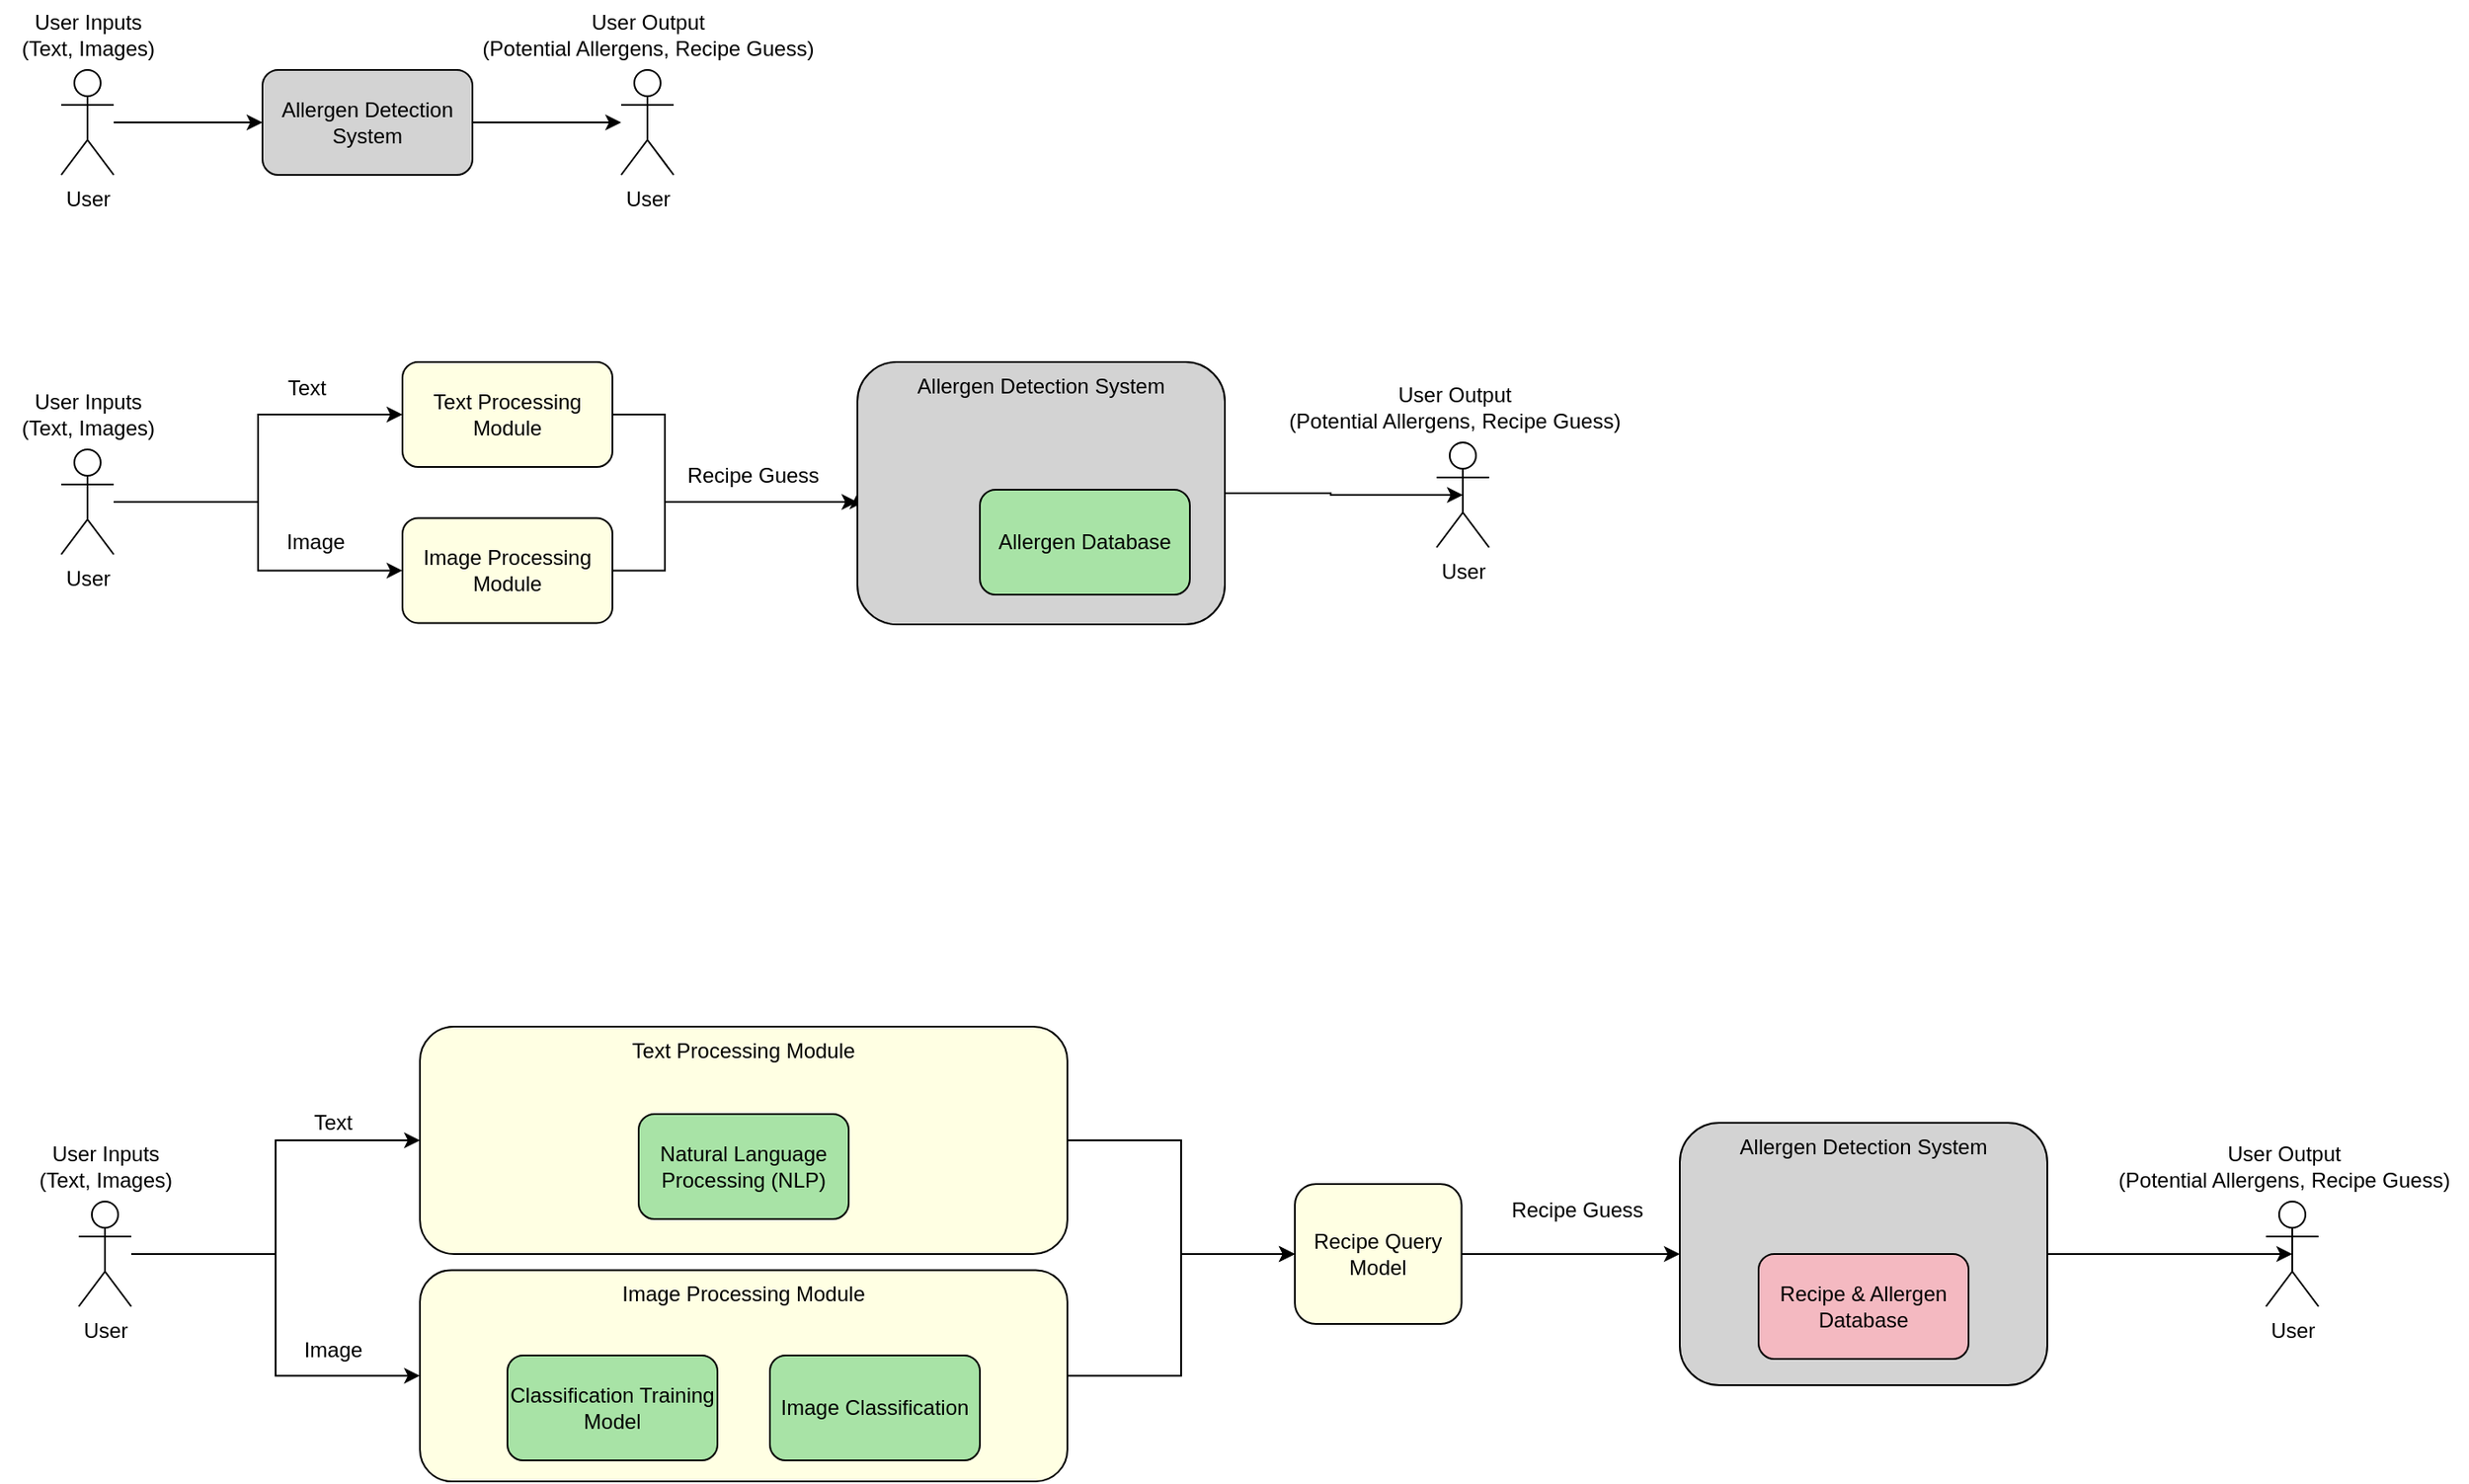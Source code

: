 <mxfile version="24.7.16">
  <diagram name="Page-1" id="Cf3LVYV3IRNGvJ8bjNK9">
    <mxGraphModel dx="1908" dy="1286" grid="1" gridSize="10" guides="1" tooltips="1" connect="1" arrows="1" fold="1" page="1" pageScale="1" pageWidth="850" pageHeight="1100" background="none" math="0" shadow="0">
      <root>
        <mxCell id="0" />
        <mxCell id="1" parent="0" />
        <mxCell id="Zk8h-keVInsy_jaAp7j8-1" value="&lt;div&gt;User Inputs&lt;/div&gt;&lt;div&gt;(Text, Images)&lt;br&gt;&lt;/div&gt;" style="text;html=1;align=center;verticalAlign=middle;resizable=0;points=[];autosize=1;strokeColor=none;fillColor=none;" parent="1" vertex="1">
          <mxGeometry x="70" y="183" width="100" height="40" as="geometry" />
        </mxCell>
        <mxCell id="Zk8h-keVInsy_jaAp7j8-5" style="edgeStyle=orthogonalEdgeStyle;rounded=0;orthogonalLoop=1;jettySize=auto;html=1;entryX=0;entryY=0.5;entryDx=0;entryDy=0;" parent="1" source="Zk8h-keVInsy_jaAp7j8-2" target="Zk8h-keVInsy_jaAp7j8-3" edge="1">
          <mxGeometry relative="1" as="geometry" />
        </mxCell>
        <mxCell id="Zk8h-keVInsy_jaAp7j8-2" value="User" style="shape=umlActor;verticalLabelPosition=bottom;verticalAlign=top;html=1;outlineConnect=0;" parent="1" vertex="1">
          <mxGeometry x="105" y="223" width="30" height="60" as="geometry" />
        </mxCell>
        <mxCell id="Zk8h-keVInsy_jaAp7j8-8" style="edgeStyle=orthogonalEdgeStyle;rounded=0;orthogonalLoop=1;jettySize=auto;html=1;" parent="1" source="Zk8h-keVInsy_jaAp7j8-3" target="Zk8h-keVInsy_jaAp7j8-6" edge="1">
          <mxGeometry relative="1" as="geometry" />
        </mxCell>
        <mxCell id="Zk8h-keVInsy_jaAp7j8-3" value="Allergen Detection System" style="rounded=1;whiteSpace=wrap;html=1;fillColor=#D3D3D3;" parent="1" vertex="1">
          <mxGeometry x="220" y="223" width="120" height="60" as="geometry" />
        </mxCell>
        <mxCell id="Zk8h-keVInsy_jaAp7j8-6" value="User" style="shape=umlActor;verticalLabelPosition=bottom;verticalAlign=top;html=1;outlineConnect=0;" parent="1" vertex="1">
          <mxGeometry x="425" y="223" width="30" height="60" as="geometry" />
        </mxCell>
        <mxCell id="Zk8h-keVInsy_jaAp7j8-10" value="&lt;div&gt;User Inputs&lt;/div&gt;&lt;div&gt;(Text, Images)&lt;br&gt;&lt;/div&gt;" style="text;html=1;align=center;verticalAlign=middle;resizable=0;points=[];autosize=1;strokeColor=none;fillColor=none;" parent="1" vertex="1">
          <mxGeometry x="70" y="400" width="100" height="40" as="geometry" />
        </mxCell>
        <mxCell id="Lg2Q8IWw4Lxlc7aP8mto-7" style="edgeStyle=orthogonalEdgeStyle;rounded=0;orthogonalLoop=1;jettySize=auto;html=1;entryX=0;entryY=0.5;entryDx=0;entryDy=0;" edge="1" parent="1" source="Zk8h-keVInsy_jaAp7j8-12" target="Lg2Q8IWw4Lxlc7aP8mto-5">
          <mxGeometry relative="1" as="geometry" />
        </mxCell>
        <mxCell id="Lg2Q8IWw4Lxlc7aP8mto-9" style="edgeStyle=orthogonalEdgeStyle;rounded=0;orthogonalLoop=1;jettySize=auto;html=1;" edge="1" parent="1" source="Zk8h-keVInsy_jaAp7j8-12" target="Lg2Q8IWw4Lxlc7aP8mto-6">
          <mxGeometry relative="1" as="geometry" />
        </mxCell>
        <mxCell id="Zk8h-keVInsy_jaAp7j8-12" value="User" style="shape=umlActor;verticalLabelPosition=bottom;verticalAlign=top;html=1;outlineConnect=0;" parent="1" vertex="1">
          <mxGeometry x="105" y="440" width="30" height="60" as="geometry" />
        </mxCell>
        <mxCell id="Zk8h-keVInsy_jaAp7j8-15" value="User" style="shape=umlActor;verticalLabelPosition=bottom;verticalAlign=top;html=1;outlineConnect=0;" parent="1" vertex="1">
          <mxGeometry x="891" y="436" width="30" height="60" as="geometry" />
        </mxCell>
        <mxCell id="Lg2Q8IWw4Lxlc7aP8mto-2" value="&lt;div&gt;User Output&lt;/div&gt;&lt;div&gt;(Potential Allergens, Recipe Guess)&lt;br&gt;&lt;/div&gt;" style="text;html=1;align=center;verticalAlign=middle;resizable=0;points=[];autosize=1;strokeColor=none;fillColor=none;" vertex="1" parent="1">
          <mxGeometry x="335" y="183" width="210" height="40" as="geometry" />
        </mxCell>
        <mxCell id="Lg2Q8IWw4Lxlc7aP8mto-3" value="&lt;div&gt;User Output&lt;/div&gt;&lt;div&gt;(Potential Allergens, Recipe Guess)&lt;br&gt;&lt;/div&gt;" style="text;html=1;align=center;verticalAlign=middle;resizable=0;points=[];autosize=1;strokeColor=none;fillColor=none;" vertex="1" parent="1">
          <mxGeometry x="796" y="396" width="210" height="40" as="geometry" />
        </mxCell>
        <mxCell id="Lg2Q8IWw4Lxlc7aP8mto-12" style="edgeStyle=orthogonalEdgeStyle;rounded=0;orthogonalLoop=1;jettySize=auto;html=1;entryX=0;entryY=0.5;entryDx=0;entryDy=0;" edge="1" parent="1" source="Lg2Q8IWw4Lxlc7aP8mto-5" target="Lg2Q8IWw4Lxlc7aP8mto-11">
          <mxGeometry relative="1" as="geometry">
            <Array as="points">
              <mxPoint x="450" y="420" />
              <mxPoint x="450" y="470" />
            </Array>
          </mxGeometry>
        </mxCell>
        <mxCell id="Lg2Q8IWw4Lxlc7aP8mto-5" value="Text Processing Module" style="rounded=1;whiteSpace=wrap;html=1;fillColor=#FFFFE3;" vertex="1" parent="1">
          <mxGeometry x="300" y="390" width="120" height="60" as="geometry" />
        </mxCell>
        <mxCell id="Lg2Q8IWw4Lxlc7aP8mto-13" style="edgeStyle=orthogonalEdgeStyle;rounded=0;orthogonalLoop=1;jettySize=auto;html=1;" edge="1" parent="1" source="Lg2Q8IWw4Lxlc7aP8mto-6" target="Lg2Q8IWw4Lxlc7aP8mto-11">
          <mxGeometry relative="1" as="geometry">
            <Array as="points">
              <mxPoint x="450" y="509" />
              <mxPoint x="450" y="470" />
            </Array>
          </mxGeometry>
        </mxCell>
        <mxCell id="Lg2Q8IWw4Lxlc7aP8mto-6" value="Image Processing Module" style="rounded=1;whiteSpace=wrap;html=1;fillColor=#FFFFE3;" vertex="1" parent="1">
          <mxGeometry x="300" y="479.2" width="120" height="60" as="geometry" />
        </mxCell>
        <mxCell id="Lg2Q8IWw4Lxlc7aP8mto-8" value="&lt;div&gt;Text&lt;/div&gt;" style="text;html=1;align=center;verticalAlign=middle;resizable=0;points=[];autosize=1;strokeColor=none;fillColor=none;" vertex="1" parent="1">
          <mxGeometry x="220" y="390" width="50" height="30" as="geometry" />
        </mxCell>
        <mxCell id="Lg2Q8IWw4Lxlc7aP8mto-10" value="Image" style="text;html=1;align=center;verticalAlign=middle;resizable=0;points=[];autosize=1;strokeColor=none;fillColor=none;" vertex="1" parent="1">
          <mxGeometry x="220" y="478" width="60" height="30" as="geometry" />
        </mxCell>
        <mxCell id="Lg2Q8IWw4Lxlc7aP8mto-11" value="Allergen Detection System" style="rounded=1;whiteSpace=wrap;html=1;fillColor=#D3D3D3;verticalAlign=top;" vertex="1" parent="1">
          <mxGeometry x="560" y="390" width="210" height="150" as="geometry" />
        </mxCell>
        <mxCell id="Lg2Q8IWw4Lxlc7aP8mto-14" value="Recipe Guess" style="text;html=1;align=center;verticalAlign=middle;resizable=0;points=[];autosize=1;strokeColor=none;fillColor=none;" vertex="1" parent="1">
          <mxGeometry x="450" y="440" width="100" height="30" as="geometry" />
        </mxCell>
        <mxCell id="Lg2Q8IWw4Lxlc7aP8mto-15" value="Allergen Database" style="rounded=1;whiteSpace=wrap;html=1;fillColor=#a8e3a6;" vertex="1" parent="1">
          <mxGeometry x="630" y="463" width="120" height="60" as="geometry" />
        </mxCell>
        <mxCell id="Lg2Q8IWw4Lxlc7aP8mto-16" style="edgeStyle=orthogonalEdgeStyle;rounded=0;orthogonalLoop=1;jettySize=auto;html=1;entryX=0.5;entryY=0.5;entryDx=0;entryDy=0;entryPerimeter=0;" edge="1" parent="1" source="Lg2Q8IWw4Lxlc7aP8mto-11" target="Zk8h-keVInsy_jaAp7j8-15">
          <mxGeometry relative="1" as="geometry" />
        </mxCell>
        <mxCell id="Lg2Q8IWw4Lxlc7aP8mto-18" value="&lt;div&gt;User Inputs&lt;/div&gt;&lt;div&gt;(Text, Images)&lt;br&gt;&lt;/div&gt;" style="text;html=1;align=center;verticalAlign=middle;resizable=0;points=[];autosize=1;strokeColor=none;fillColor=none;" vertex="1" parent="1">
          <mxGeometry x="80" y="830" width="100" height="40" as="geometry" />
        </mxCell>
        <mxCell id="Lg2Q8IWw4Lxlc7aP8mto-19" style="edgeStyle=orthogonalEdgeStyle;rounded=0;orthogonalLoop=1;jettySize=auto;html=1;entryX=0;entryY=0.5;entryDx=0;entryDy=0;" edge="1" parent="1" source="Lg2Q8IWw4Lxlc7aP8mto-21" target="Lg2Q8IWw4Lxlc7aP8mto-25">
          <mxGeometry relative="1" as="geometry" />
        </mxCell>
        <mxCell id="Lg2Q8IWw4Lxlc7aP8mto-20" style="edgeStyle=orthogonalEdgeStyle;rounded=0;orthogonalLoop=1;jettySize=auto;html=1;" edge="1" parent="1" source="Lg2Q8IWw4Lxlc7aP8mto-21" target="Lg2Q8IWw4Lxlc7aP8mto-27">
          <mxGeometry relative="1" as="geometry" />
        </mxCell>
        <mxCell id="Lg2Q8IWw4Lxlc7aP8mto-21" value="User" style="shape=umlActor;verticalLabelPosition=bottom;verticalAlign=top;html=1;outlineConnect=0;" vertex="1" parent="1">
          <mxGeometry x="115" y="870" width="30" height="60" as="geometry" />
        </mxCell>
        <mxCell id="Lg2Q8IWw4Lxlc7aP8mto-22" value="User" style="shape=umlActor;verticalLabelPosition=bottom;verticalAlign=top;html=1;outlineConnect=0;" vertex="1" parent="1">
          <mxGeometry x="1365" y="870" width="30" height="60" as="geometry" />
        </mxCell>
        <mxCell id="Lg2Q8IWw4Lxlc7aP8mto-23" value="&lt;div&gt;User Output&lt;/div&gt;&lt;div&gt;(Potential Allergens, Recipe Guess)&lt;br&gt;&lt;/div&gt;" style="text;html=1;align=center;verticalAlign=middle;resizable=0;points=[];autosize=1;strokeColor=none;fillColor=none;" vertex="1" parent="1">
          <mxGeometry x="1270" y="830" width="210" height="40" as="geometry" />
        </mxCell>
        <mxCell id="Lg2Q8IWw4Lxlc7aP8mto-74" style="edgeStyle=orthogonalEdgeStyle;rounded=0;orthogonalLoop=1;jettySize=auto;html=1;" edge="1" parent="1" source="Lg2Q8IWw4Lxlc7aP8mto-25" target="Lg2Q8IWw4Lxlc7aP8mto-71">
          <mxGeometry relative="1" as="geometry" />
        </mxCell>
        <mxCell id="Lg2Q8IWw4Lxlc7aP8mto-25" value="Text Processing Module" style="rounded=1;whiteSpace=wrap;html=1;fillColor=#FFFFE3;verticalAlign=top;" vertex="1" parent="1">
          <mxGeometry x="310" y="770" width="370" height="130" as="geometry" />
        </mxCell>
        <mxCell id="Lg2Q8IWw4Lxlc7aP8mto-75" style="edgeStyle=orthogonalEdgeStyle;rounded=0;orthogonalLoop=1;jettySize=auto;html=1;" edge="1" parent="1" source="Lg2Q8IWw4Lxlc7aP8mto-27" target="Lg2Q8IWw4Lxlc7aP8mto-71">
          <mxGeometry relative="1" as="geometry" />
        </mxCell>
        <mxCell id="Lg2Q8IWw4Lxlc7aP8mto-27" value="Image Processing Module" style="rounded=1;whiteSpace=wrap;html=1;fillColor=#FFFFE3;verticalAlign=top;" vertex="1" parent="1">
          <mxGeometry x="310" y="909.2" width="370" height="120.8" as="geometry" />
        </mxCell>
        <mxCell id="Lg2Q8IWw4Lxlc7aP8mto-28" value="&lt;div&gt;Text&lt;/div&gt;" style="text;html=1;align=center;verticalAlign=middle;resizable=0;points=[];autosize=1;strokeColor=none;fillColor=none;" vertex="1" parent="1">
          <mxGeometry x="235" y="810" width="50" height="30" as="geometry" />
        </mxCell>
        <mxCell id="Lg2Q8IWw4Lxlc7aP8mto-29" value="Image" style="text;html=1;align=center;verticalAlign=middle;resizable=0;points=[];autosize=1;strokeColor=none;fillColor=none;" vertex="1" parent="1">
          <mxGeometry x="230" y="940" width="60" height="30" as="geometry" />
        </mxCell>
        <mxCell id="Lg2Q8IWw4Lxlc7aP8mto-30" value="Allergen Detection System" style="rounded=1;whiteSpace=wrap;html=1;fillColor=#D3D3D3;verticalAlign=top;" vertex="1" parent="1">
          <mxGeometry x="1030" y="825" width="210" height="150" as="geometry" />
        </mxCell>
        <mxCell id="Lg2Q8IWw4Lxlc7aP8mto-31" value="Recipe Guess" style="text;html=1;align=center;verticalAlign=middle;resizable=0;points=[];autosize=1;strokeColor=none;fillColor=none;" vertex="1" parent="1">
          <mxGeometry x="921" y="860" width="100" height="30" as="geometry" />
        </mxCell>
        <mxCell id="Lg2Q8IWw4Lxlc7aP8mto-32" value="Recipe &amp;amp; Allergen Database" style="rounded=1;whiteSpace=wrap;html=1;fillColor=#F4B9C1;" vertex="1" parent="1">
          <mxGeometry x="1075" y="900" width="120" height="60" as="geometry" />
        </mxCell>
        <mxCell id="Lg2Q8IWw4Lxlc7aP8mto-33" style="edgeStyle=orthogonalEdgeStyle;rounded=0;orthogonalLoop=1;jettySize=auto;html=1;entryX=0.5;entryY=0.5;entryDx=0;entryDy=0;entryPerimeter=0;" edge="1" parent="1" source="Lg2Q8IWw4Lxlc7aP8mto-30" target="Lg2Q8IWw4Lxlc7aP8mto-22">
          <mxGeometry relative="1" as="geometry" />
        </mxCell>
        <mxCell id="Lg2Q8IWw4Lxlc7aP8mto-68" value="Natural Language Processing (NLP)" style="rounded=1;whiteSpace=wrap;html=1;fillColor=#A8E3A6;" vertex="1" parent="1">
          <mxGeometry x="435" y="820" width="120" height="60" as="geometry" />
        </mxCell>
        <mxCell id="Lg2Q8IWw4Lxlc7aP8mto-69" value="Classification Training Model" style="rounded=1;whiteSpace=wrap;html=1;fillColor=#A8E3A6;" vertex="1" parent="1">
          <mxGeometry x="360" y="958" width="120" height="60" as="geometry" />
        </mxCell>
        <mxCell id="Lg2Q8IWw4Lxlc7aP8mto-70" value="Image Classification" style="rounded=1;whiteSpace=wrap;html=1;fillColor=#A8E3A6;" vertex="1" parent="1">
          <mxGeometry x="510" y="958" width="120" height="60" as="geometry" />
        </mxCell>
        <mxCell id="Lg2Q8IWw4Lxlc7aP8mto-73" style="edgeStyle=orthogonalEdgeStyle;rounded=0;orthogonalLoop=1;jettySize=auto;html=1;" edge="1" parent="1" source="Lg2Q8IWw4Lxlc7aP8mto-71" target="Lg2Q8IWw4Lxlc7aP8mto-30">
          <mxGeometry relative="1" as="geometry" />
        </mxCell>
        <mxCell id="Lg2Q8IWw4Lxlc7aP8mto-71" value="Recipe Query Model" style="rounded=1;whiteSpace=wrap;html=1;fillColor=#FFFFE3;verticalAlign=middle;" vertex="1" parent="1">
          <mxGeometry x="810" y="860" width="95.26" height="80" as="geometry" />
        </mxCell>
      </root>
    </mxGraphModel>
  </diagram>
</mxfile>
